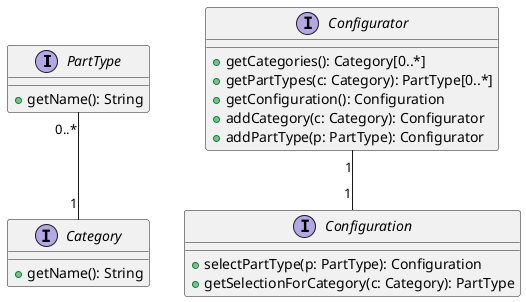 @startuml

interface "PartType" as p {
    +getName(): String
}
interface "Category" as c {
    +getName(): String
}

interface "Configurator" as ctor {
    +getCategories(): Category[0..*]
    +getPartTypes(c: Category): PartType[0..*]
    +getConfiguration(): Configuration
    +addCategory(c: Category): Configurator
    +addPartType(p: PartType): Configurator
}
interface "Configuration" as ction {
    +selectPartType(p: PartType): Configuration
    +getSelectionForCategory(c: Category): PartType
}

p "0..*" -- "1" c
ctor "1" -- "1" ction

@enduml